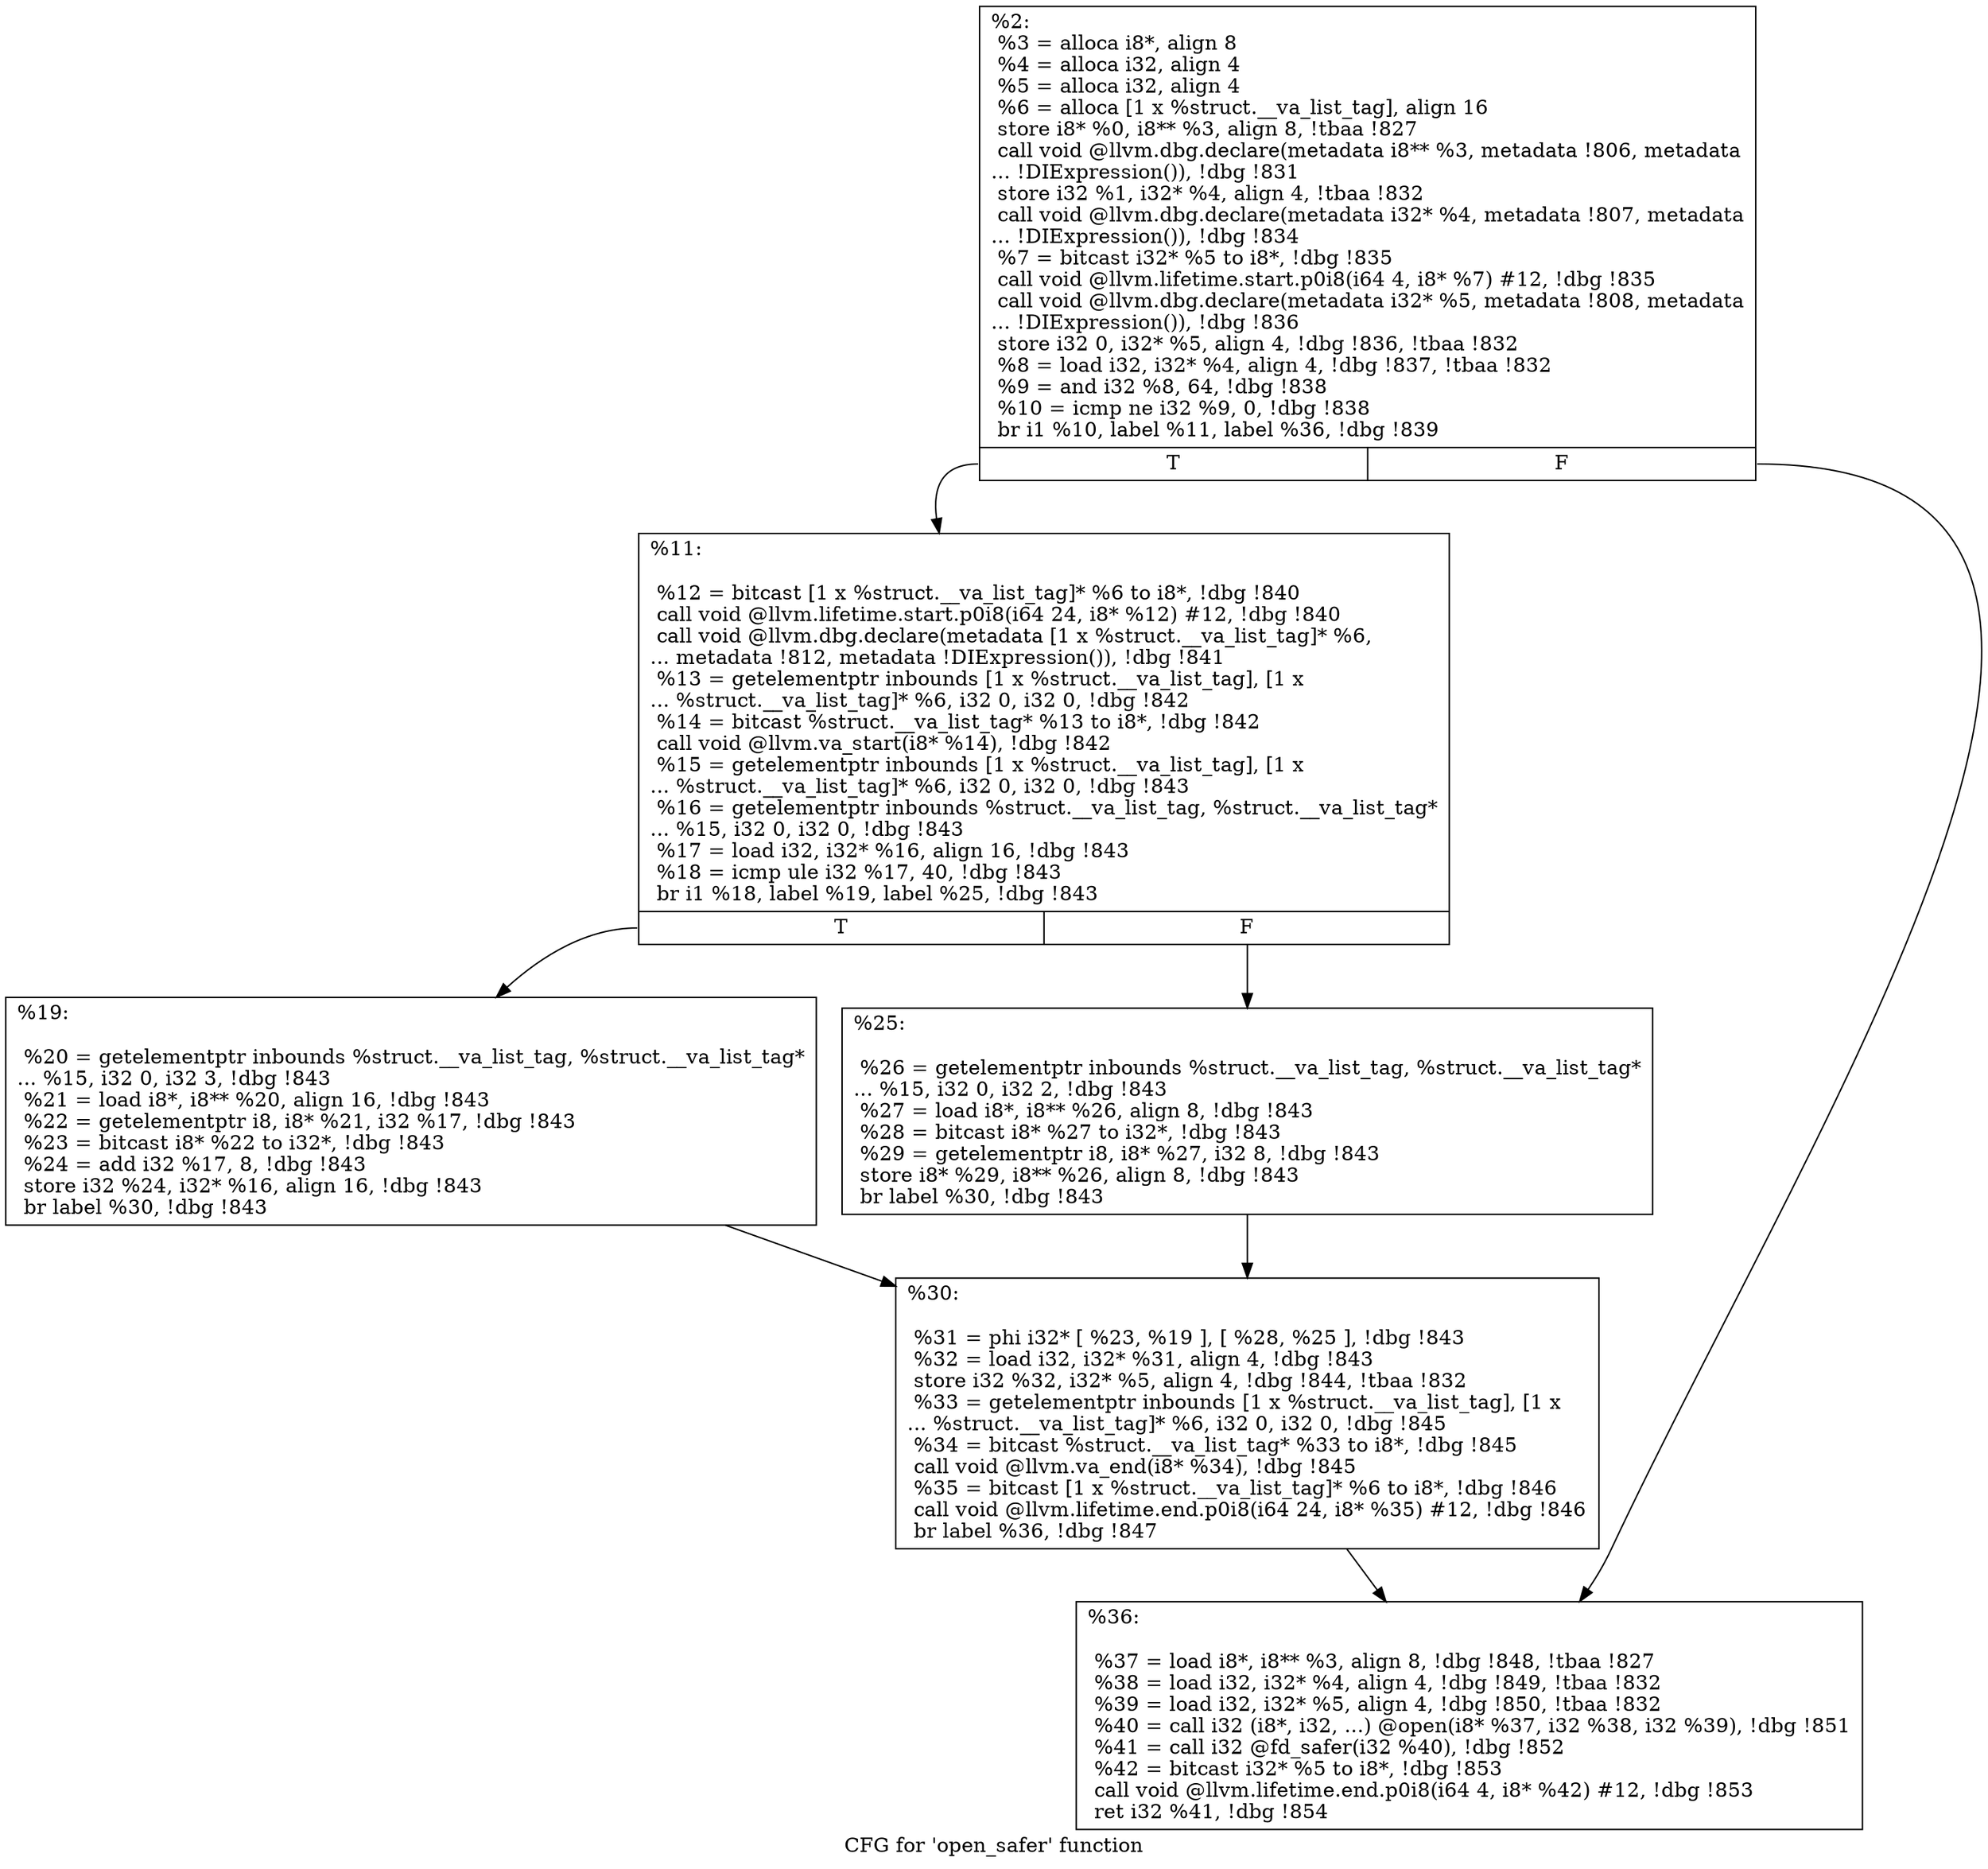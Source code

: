 digraph "CFG for 'open_safer' function" {
	label="CFG for 'open_safer' function";

	Node0x1362410 [shape=record,label="{%2:\l  %3 = alloca i8*, align 8\l  %4 = alloca i32, align 4\l  %5 = alloca i32, align 4\l  %6 = alloca [1 x %struct.__va_list_tag], align 16\l  store i8* %0, i8** %3, align 8, !tbaa !827\l  call void @llvm.dbg.declare(metadata i8** %3, metadata !806, metadata\l... !DIExpression()), !dbg !831\l  store i32 %1, i32* %4, align 4, !tbaa !832\l  call void @llvm.dbg.declare(metadata i32* %4, metadata !807, metadata\l... !DIExpression()), !dbg !834\l  %7 = bitcast i32* %5 to i8*, !dbg !835\l  call void @llvm.lifetime.start.p0i8(i64 4, i8* %7) #12, !dbg !835\l  call void @llvm.dbg.declare(metadata i32* %5, metadata !808, metadata\l... !DIExpression()), !dbg !836\l  store i32 0, i32* %5, align 4, !dbg !836, !tbaa !832\l  %8 = load i32, i32* %4, align 4, !dbg !837, !tbaa !832\l  %9 = and i32 %8, 64, !dbg !838\l  %10 = icmp ne i32 %9, 0, !dbg !838\l  br i1 %10, label %11, label %36, !dbg !839\l|{<s0>T|<s1>F}}"];
	Node0x1362410:s0 -> Node0x13624c0;
	Node0x1362410:s1 -> Node0x1362600;
	Node0x13624c0 [shape=record,label="{%11:\l\l  %12 = bitcast [1 x %struct.__va_list_tag]* %6 to i8*, !dbg !840\l  call void @llvm.lifetime.start.p0i8(i64 24, i8* %12) #12, !dbg !840\l  call void @llvm.dbg.declare(metadata [1 x %struct.__va_list_tag]* %6,\l... metadata !812, metadata !DIExpression()), !dbg !841\l  %13 = getelementptr inbounds [1 x %struct.__va_list_tag], [1 x\l... %struct.__va_list_tag]* %6, i32 0, i32 0, !dbg !842\l  %14 = bitcast %struct.__va_list_tag* %13 to i8*, !dbg !842\l  call void @llvm.va_start(i8* %14), !dbg !842\l  %15 = getelementptr inbounds [1 x %struct.__va_list_tag], [1 x\l... %struct.__va_list_tag]* %6, i32 0, i32 0, !dbg !843\l  %16 = getelementptr inbounds %struct.__va_list_tag, %struct.__va_list_tag*\l... %15, i32 0, i32 0, !dbg !843\l  %17 = load i32, i32* %16, align 16, !dbg !843\l  %18 = icmp ule i32 %17, 40, !dbg !843\l  br i1 %18, label %19, label %25, !dbg !843\l|{<s0>T|<s1>F}}"];
	Node0x13624c0:s0 -> Node0x1362510;
	Node0x13624c0:s1 -> Node0x1362560;
	Node0x1362510 [shape=record,label="{%19:\l\l  %20 = getelementptr inbounds %struct.__va_list_tag, %struct.__va_list_tag*\l... %15, i32 0, i32 3, !dbg !843\l  %21 = load i8*, i8** %20, align 16, !dbg !843\l  %22 = getelementptr i8, i8* %21, i32 %17, !dbg !843\l  %23 = bitcast i8* %22 to i32*, !dbg !843\l  %24 = add i32 %17, 8, !dbg !843\l  store i32 %24, i32* %16, align 16, !dbg !843\l  br label %30, !dbg !843\l}"];
	Node0x1362510 -> Node0x13625b0;
	Node0x1362560 [shape=record,label="{%25:\l\l  %26 = getelementptr inbounds %struct.__va_list_tag, %struct.__va_list_tag*\l... %15, i32 0, i32 2, !dbg !843\l  %27 = load i8*, i8** %26, align 8, !dbg !843\l  %28 = bitcast i8* %27 to i32*, !dbg !843\l  %29 = getelementptr i8, i8* %27, i32 8, !dbg !843\l  store i8* %29, i8** %26, align 8, !dbg !843\l  br label %30, !dbg !843\l}"];
	Node0x1362560 -> Node0x13625b0;
	Node0x13625b0 [shape=record,label="{%30:\l\l  %31 = phi i32* [ %23, %19 ], [ %28, %25 ], !dbg !843\l  %32 = load i32, i32* %31, align 4, !dbg !843\l  store i32 %32, i32* %5, align 4, !dbg !844, !tbaa !832\l  %33 = getelementptr inbounds [1 x %struct.__va_list_tag], [1 x\l... %struct.__va_list_tag]* %6, i32 0, i32 0, !dbg !845\l  %34 = bitcast %struct.__va_list_tag* %33 to i8*, !dbg !845\l  call void @llvm.va_end(i8* %34), !dbg !845\l  %35 = bitcast [1 x %struct.__va_list_tag]* %6 to i8*, !dbg !846\l  call void @llvm.lifetime.end.p0i8(i64 24, i8* %35) #12, !dbg !846\l  br label %36, !dbg !847\l}"];
	Node0x13625b0 -> Node0x1362600;
	Node0x1362600 [shape=record,label="{%36:\l\l  %37 = load i8*, i8** %3, align 8, !dbg !848, !tbaa !827\l  %38 = load i32, i32* %4, align 4, !dbg !849, !tbaa !832\l  %39 = load i32, i32* %5, align 4, !dbg !850, !tbaa !832\l  %40 = call i32 (i8*, i32, ...) @open(i8* %37, i32 %38, i32 %39), !dbg !851\l  %41 = call i32 @fd_safer(i32 %40), !dbg !852\l  %42 = bitcast i32* %5 to i8*, !dbg !853\l  call void @llvm.lifetime.end.p0i8(i64 4, i8* %42) #12, !dbg !853\l  ret i32 %41, !dbg !854\l}"];
}

